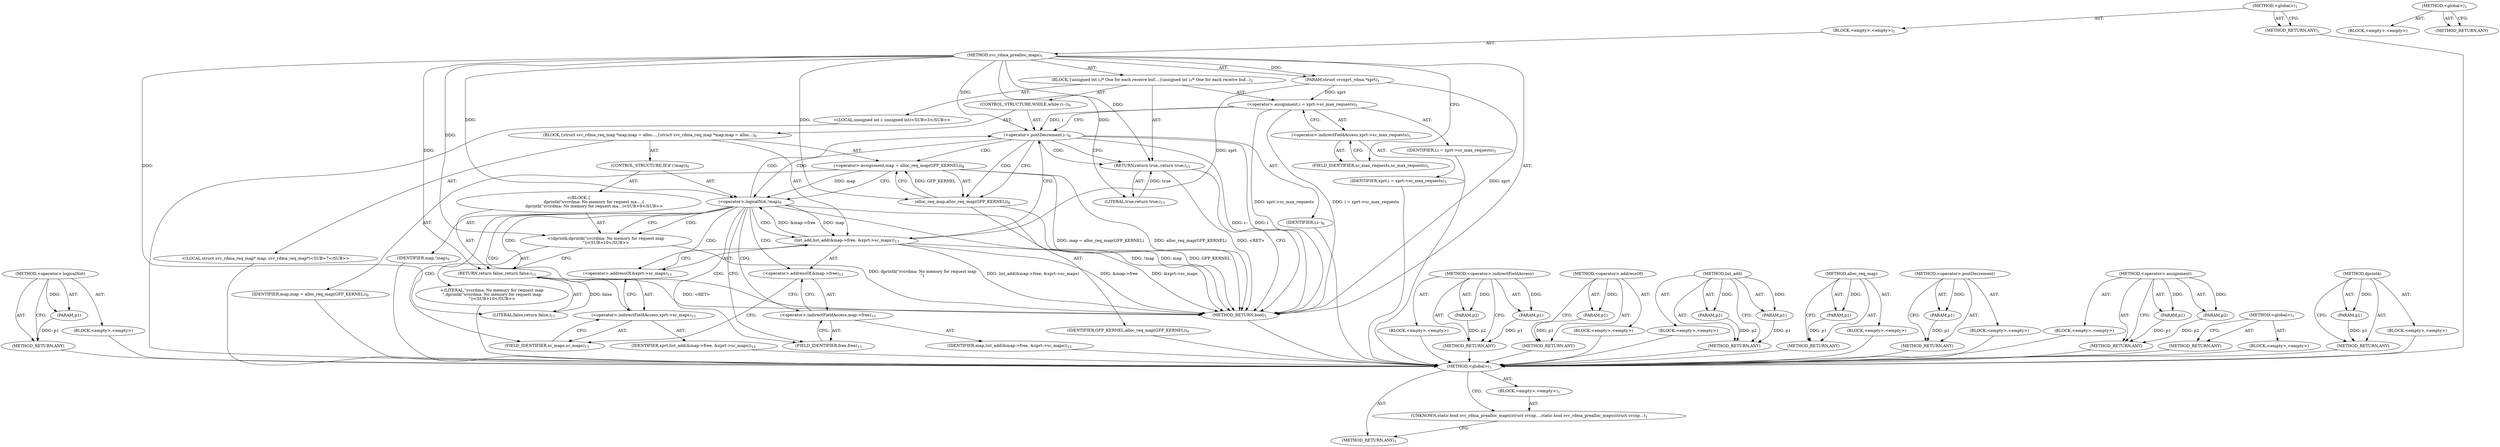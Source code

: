 digraph "&lt;global&gt;" {
vulnerable_88 [label=<(METHOD,&lt;operator&gt;.logicalNot)>];
vulnerable_89 [label=<(PARAM,p1)>];
vulnerable_90 [label=<(BLOCK,&lt;empty&gt;,&lt;empty&gt;)>];
vulnerable_91 [label=<(METHOD_RETURN,ANY)>];
vulnerable_6 [label=<(METHOD,&lt;global&gt;)<SUB>1</SUB>>];
vulnerable_7 [label=<(BLOCK,&lt;empty&gt;,&lt;empty&gt;)<SUB>1</SUB>>];
vulnerable_8 [label=<(METHOD,svc_rdma_prealloc_maps)<SUB>1</SUB>>];
vulnerable_9 [label=<(PARAM,struct svcxprt_rdma *xprt)<SUB>1</SUB>>];
vulnerable_10 [label=<(BLOCK,{
	unsigned int i;
	/* One for each receive buf...,{
	unsigned int i;
	/* One for each receive buf...)<SUB>2</SUB>>];
vulnerable_11 [label="<(LOCAL,unsigned int i: unsigned int)<SUB>3</SUB>>"];
vulnerable_12 [label=<(&lt;operator&gt;.assignment,i = xprt-&gt;sc_max_requests)<SUB>5</SUB>>];
vulnerable_13 [label=<(IDENTIFIER,i,i = xprt-&gt;sc_max_requests)<SUB>5</SUB>>];
vulnerable_14 [label=<(&lt;operator&gt;.indirectFieldAccess,xprt-&gt;sc_max_requests)<SUB>5</SUB>>];
vulnerable_15 [label=<(IDENTIFIER,xprt,i = xprt-&gt;sc_max_requests)<SUB>5</SUB>>];
vulnerable_16 [label=<(FIELD_IDENTIFIER,sc_max_requests,sc_max_requests)<SUB>5</SUB>>];
vulnerable_17 [label=<(CONTROL_STRUCTURE,WHILE,while (i--))<SUB>6</SUB>>];
vulnerable_18 [label=<(&lt;operator&gt;.postDecrement,i--)<SUB>6</SUB>>];
vulnerable_19 [label=<(IDENTIFIER,i,i--)<SUB>6</SUB>>];
vulnerable_20 [label=<(BLOCK,{
		struct svc_rdma_req_map *map;
		map = alloc...,{
		struct svc_rdma_req_map *map;
		map = alloc...)<SUB>6</SUB>>];
vulnerable_21 [label="<(LOCAL,struct svc_rdma_req_map* map: svc_rdma_req_map*)<SUB>7</SUB>>"];
vulnerable_22 [label=<(&lt;operator&gt;.assignment,map = alloc_req_map(GFP_KERNEL))<SUB>8</SUB>>];
vulnerable_23 [label=<(IDENTIFIER,map,map = alloc_req_map(GFP_KERNEL))<SUB>8</SUB>>];
vulnerable_24 [label=<(alloc_req_map,alloc_req_map(GFP_KERNEL))<SUB>8</SUB>>];
vulnerable_25 [label=<(IDENTIFIER,GFP_KERNEL,alloc_req_map(GFP_KERNEL))<SUB>8</SUB>>];
vulnerable_26 [label=<(CONTROL_STRUCTURE,IF,if (!map))<SUB>9</SUB>>];
vulnerable_27 [label=<(&lt;operator&gt;.logicalNot,!map)<SUB>9</SUB>>];
vulnerable_28 [label=<(IDENTIFIER,map,!map)<SUB>9</SUB>>];
vulnerable_29 [label="<(BLOCK,{
			dprintk(&quot;svcrdma: No memory for request ma...,{
			dprintk(&quot;svcrdma: No memory for request ma...)<SUB>9</SUB>>"];
vulnerable_30 [label="<(dprintk,dprintk(&quot;svcrdma: No memory for request map\n&quot;))<SUB>10</SUB>>"];
vulnerable_31 [label="<(LITERAL,&quot;svcrdma: No memory for request map\n&quot;,dprintk(&quot;svcrdma: No memory for request map\n&quot;))<SUB>10</SUB>>"];
vulnerable_32 [label=<(RETURN,return false;,return false;)<SUB>11</SUB>>];
vulnerable_33 [label=<(LITERAL,false,return false;)<SUB>11</SUB>>];
vulnerable_34 [label=<(list_add,list_add(&amp;map-&gt;free, &amp;xprt-&gt;sc_maps))<SUB>13</SUB>>];
vulnerable_35 [label=<(&lt;operator&gt;.addressOf,&amp;map-&gt;free)<SUB>13</SUB>>];
vulnerable_36 [label=<(&lt;operator&gt;.indirectFieldAccess,map-&gt;free)<SUB>13</SUB>>];
vulnerable_37 [label=<(IDENTIFIER,map,list_add(&amp;map-&gt;free, &amp;xprt-&gt;sc_maps))<SUB>13</SUB>>];
vulnerable_38 [label=<(FIELD_IDENTIFIER,free,free)<SUB>13</SUB>>];
vulnerable_39 [label=<(&lt;operator&gt;.addressOf,&amp;xprt-&gt;sc_maps)<SUB>13</SUB>>];
vulnerable_40 [label=<(&lt;operator&gt;.indirectFieldAccess,xprt-&gt;sc_maps)<SUB>13</SUB>>];
vulnerable_41 [label=<(IDENTIFIER,xprt,list_add(&amp;map-&gt;free, &amp;xprt-&gt;sc_maps))<SUB>13</SUB>>];
vulnerable_42 [label=<(FIELD_IDENTIFIER,sc_maps,sc_maps)<SUB>13</SUB>>];
vulnerable_43 [label=<(RETURN,return true;,return true;)<SUB>15</SUB>>];
vulnerable_44 [label=<(LITERAL,true,return true;)<SUB>15</SUB>>];
vulnerable_45 [label=<(METHOD_RETURN,bool)<SUB>1</SUB>>];
vulnerable_47 [label=<(METHOD_RETURN,ANY)<SUB>1</SUB>>];
vulnerable_75 [label=<(METHOD,&lt;operator&gt;.indirectFieldAccess)>];
vulnerable_76 [label=<(PARAM,p1)>];
vulnerable_77 [label=<(PARAM,p2)>];
vulnerable_78 [label=<(BLOCK,&lt;empty&gt;,&lt;empty&gt;)>];
vulnerable_79 [label=<(METHOD_RETURN,ANY)>];
vulnerable_101 [label=<(METHOD,&lt;operator&gt;.addressOf)>];
vulnerable_102 [label=<(PARAM,p1)>];
vulnerable_103 [label=<(BLOCK,&lt;empty&gt;,&lt;empty&gt;)>];
vulnerable_104 [label=<(METHOD_RETURN,ANY)>];
vulnerable_96 [label=<(METHOD,list_add)>];
vulnerable_97 [label=<(PARAM,p1)>];
vulnerable_98 [label=<(PARAM,p2)>];
vulnerable_99 [label=<(BLOCK,&lt;empty&gt;,&lt;empty&gt;)>];
vulnerable_100 [label=<(METHOD_RETURN,ANY)>];
vulnerable_84 [label=<(METHOD,alloc_req_map)>];
vulnerable_85 [label=<(PARAM,p1)>];
vulnerable_86 [label=<(BLOCK,&lt;empty&gt;,&lt;empty&gt;)>];
vulnerable_87 [label=<(METHOD_RETURN,ANY)>];
vulnerable_80 [label=<(METHOD,&lt;operator&gt;.postDecrement)>];
vulnerable_81 [label=<(PARAM,p1)>];
vulnerable_82 [label=<(BLOCK,&lt;empty&gt;,&lt;empty&gt;)>];
vulnerable_83 [label=<(METHOD_RETURN,ANY)>];
vulnerable_70 [label=<(METHOD,&lt;operator&gt;.assignment)>];
vulnerable_71 [label=<(PARAM,p1)>];
vulnerable_72 [label=<(PARAM,p2)>];
vulnerable_73 [label=<(BLOCK,&lt;empty&gt;,&lt;empty&gt;)>];
vulnerable_74 [label=<(METHOD_RETURN,ANY)>];
vulnerable_64 [label=<(METHOD,&lt;global&gt;)<SUB>1</SUB>>];
vulnerable_65 [label=<(BLOCK,&lt;empty&gt;,&lt;empty&gt;)>];
vulnerable_66 [label=<(METHOD_RETURN,ANY)>];
vulnerable_92 [label=<(METHOD,dprintk)>];
vulnerable_93 [label=<(PARAM,p1)>];
vulnerable_94 [label=<(BLOCK,&lt;empty&gt;,&lt;empty&gt;)>];
vulnerable_95 [label=<(METHOD_RETURN,ANY)>];
fixed_6 [label=<(METHOD,&lt;global&gt;)<SUB>1</SUB>>];
fixed_7 [label=<(BLOCK,&lt;empty&gt;,&lt;empty&gt;)<SUB>1</SUB>>];
fixed_8 [label=<(UNKNOWN,static bool svc_rdma_prealloc_maps(struct svcxp...,static bool svc_rdma_prealloc_maps(struct svcxp...)<SUB>1</SUB>>];
fixed_9 [label=<(METHOD_RETURN,ANY)<SUB>1</SUB>>];
fixed_14 [label=<(METHOD,&lt;global&gt;)<SUB>1</SUB>>];
fixed_15 [label=<(BLOCK,&lt;empty&gt;,&lt;empty&gt;)>];
fixed_16 [label=<(METHOD_RETURN,ANY)>];
vulnerable_88 -> vulnerable_89  [key=0, label="AST: "];
vulnerable_88 -> vulnerable_89  [key=1, label="DDG: "];
vulnerable_88 -> vulnerable_90  [key=0, label="AST: "];
vulnerable_88 -> vulnerable_91  [key=0, label="AST: "];
vulnerable_88 -> vulnerable_91  [key=1, label="CFG: "];
vulnerable_89 -> vulnerable_91  [key=0, label="DDG: p1"];
vulnerable_90 -> fixed_6  [key=0];
vulnerable_91 -> fixed_6  [key=0];
vulnerable_6 -> vulnerable_7  [key=0, label="AST: "];
vulnerable_6 -> vulnerable_47  [key=0, label="AST: "];
vulnerable_6 -> vulnerable_47  [key=1, label="CFG: "];
vulnerable_7 -> vulnerable_8  [key=0, label="AST: "];
vulnerable_8 -> vulnerable_9  [key=0, label="AST: "];
vulnerable_8 -> vulnerable_9  [key=1, label="DDG: "];
vulnerable_8 -> vulnerable_10  [key=0, label="AST: "];
vulnerable_8 -> vulnerable_45  [key=0, label="AST: "];
vulnerable_8 -> vulnerable_16  [key=0, label="CFG: "];
vulnerable_8 -> vulnerable_43  [key=0, label="DDG: "];
vulnerable_8 -> vulnerable_44  [key=0, label="DDG: "];
vulnerable_8 -> vulnerable_18  [key=0, label="DDG: "];
vulnerable_8 -> vulnerable_24  [key=0, label="DDG: "];
vulnerable_8 -> vulnerable_27  [key=0, label="DDG: "];
vulnerable_8 -> vulnerable_32  [key=0, label="DDG: "];
vulnerable_8 -> vulnerable_30  [key=0, label="DDG: "];
vulnerable_8 -> vulnerable_33  [key=0, label="DDG: "];
vulnerable_9 -> vulnerable_45  [key=0, label="DDG: xprt"];
vulnerable_9 -> vulnerable_12  [key=0, label="DDG: xprt"];
vulnerable_9 -> vulnerable_34  [key=0, label="DDG: xprt"];
vulnerable_10 -> vulnerable_11  [key=0, label="AST: "];
vulnerable_10 -> vulnerable_12  [key=0, label="AST: "];
vulnerable_10 -> vulnerable_17  [key=0, label="AST: "];
vulnerable_10 -> vulnerable_43  [key=0, label="AST: "];
vulnerable_11 -> fixed_6  [key=0];
vulnerable_12 -> vulnerable_13  [key=0, label="AST: "];
vulnerable_12 -> vulnerable_14  [key=0, label="AST: "];
vulnerable_12 -> vulnerable_18  [key=0, label="CFG: "];
vulnerable_12 -> vulnerable_18  [key=1, label="DDG: i"];
vulnerable_12 -> vulnerable_45  [key=0, label="DDG: xprt-&gt;sc_max_requests"];
vulnerable_12 -> vulnerable_45  [key=1, label="DDG: i = xprt-&gt;sc_max_requests"];
vulnerable_13 -> fixed_6  [key=0];
vulnerable_14 -> vulnerable_15  [key=0, label="AST: "];
vulnerable_14 -> vulnerable_16  [key=0, label="AST: "];
vulnerable_14 -> vulnerable_12  [key=0, label="CFG: "];
vulnerable_15 -> fixed_6  [key=0];
vulnerable_16 -> vulnerable_14  [key=0, label="CFG: "];
vulnerable_17 -> vulnerable_18  [key=0, label="AST: "];
vulnerable_17 -> vulnerable_20  [key=0, label="AST: "];
vulnerable_18 -> vulnerable_19  [key=0, label="AST: "];
vulnerable_18 -> vulnerable_24  [key=0, label="CFG: "];
vulnerable_18 -> vulnerable_24  [key=1, label="CDG: "];
vulnerable_18 -> vulnerable_43  [key=0, label="CFG: "];
vulnerable_18 -> vulnerable_43  [key=1, label="CDG: "];
vulnerable_18 -> vulnerable_45  [key=0, label="DDG: i"];
vulnerable_18 -> vulnerable_45  [key=1, label="DDG: i--"];
vulnerable_18 -> vulnerable_22  [key=0, label="CDG: "];
vulnerable_18 -> vulnerable_27  [key=0, label="CDG: "];
vulnerable_19 -> fixed_6  [key=0];
vulnerable_20 -> vulnerable_21  [key=0, label="AST: "];
vulnerable_20 -> vulnerable_22  [key=0, label="AST: "];
vulnerable_20 -> vulnerable_26  [key=0, label="AST: "];
vulnerable_20 -> vulnerable_34  [key=0, label="AST: "];
vulnerable_21 -> fixed_6  [key=0];
vulnerable_22 -> vulnerable_23  [key=0, label="AST: "];
vulnerable_22 -> vulnerable_24  [key=0, label="AST: "];
vulnerable_22 -> vulnerable_27  [key=0, label="CFG: "];
vulnerable_22 -> vulnerable_27  [key=1, label="DDG: map"];
vulnerable_22 -> vulnerable_45  [key=0, label="DDG: alloc_req_map(GFP_KERNEL)"];
vulnerable_22 -> vulnerable_45  [key=1, label="DDG: map = alloc_req_map(GFP_KERNEL)"];
vulnerable_23 -> fixed_6  [key=0];
vulnerable_24 -> vulnerable_25  [key=0, label="AST: "];
vulnerable_24 -> vulnerable_22  [key=0, label="CFG: "];
vulnerable_24 -> vulnerable_22  [key=1, label="DDG: GFP_KERNEL"];
vulnerable_24 -> vulnerable_45  [key=0, label="DDG: GFP_KERNEL"];
vulnerable_25 -> fixed_6  [key=0];
vulnerable_26 -> vulnerable_27  [key=0, label="AST: "];
vulnerable_26 -> vulnerable_29  [key=0, label="AST: "];
vulnerable_27 -> vulnerable_28  [key=0, label="AST: "];
vulnerable_27 -> vulnerable_30  [key=0, label="CFG: "];
vulnerable_27 -> vulnerable_30  [key=1, label="CDG: "];
vulnerable_27 -> vulnerable_38  [key=0, label="CFG: "];
vulnerable_27 -> vulnerable_38  [key=1, label="CDG: "];
vulnerable_27 -> vulnerable_45  [key=0, label="DDG: map"];
vulnerable_27 -> vulnerable_45  [key=1, label="DDG: !map"];
vulnerable_27 -> vulnerable_34  [key=0, label="DDG: map"];
vulnerable_27 -> vulnerable_34  [key=1, label="CDG: "];
vulnerable_27 -> vulnerable_40  [key=0, label="CDG: "];
vulnerable_27 -> vulnerable_32  [key=0, label="CDG: "];
vulnerable_27 -> vulnerable_18  [key=0, label="CDG: "];
vulnerable_27 -> vulnerable_42  [key=0, label="CDG: "];
vulnerable_27 -> vulnerable_36  [key=0, label="CDG: "];
vulnerable_27 -> vulnerable_35  [key=0, label="CDG: "];
vulnerable_27 -> vulnerable_39  [key=0, label="CDG: "];
vulnerable_28 -> fixed_6  [key=0];
vulnerable_29 -> vulnerable_30  [key=0, label="AST: "];
vulnerable_29 -> vulnerable_32  [key=0, label="AST: "];
vulnerable_30 -> vulnerable_31  [key=0, label="AST: "];
vulnerable_30 -> vulnerable_32  [key=0, label="CFG: "];
vulnerable_30 -> vulnerable_45  [key=0, label="DDG: dprintk(&quot;svcrdma: No memory for request map\n&quot;)"];
vulnerable_31 -> fixed_6  [key=0];
vulnerable_32 -> vulnerable_33  [key=0, label="AST: "];
vulnerable_32 -> vulnerable_45  [key=0, label="CFG: "];
vulnerable_32 -> vulnerable_45  [key=1, label="DDG: &lt;RET&gt;"];
vulnerable_33 -> vulnerable_32  [key=0, label="DDG: false"];
vulnerable_34 -> vulnerable_35  [key=0, label="AST: "];
vulnerable_34 -> vulnerable_39  [key=0, label="AST: "];
vulnerable_34 -> vulnerable_18  [key=0, label="CFG: "];
vulnerable_34 -> vulnerable_45  [key=0, label="DDG: &amp;map-&gt;free"];
vulnerable_34 -> vulnerable_45  [key=1, label="DDG: &amp;xprt-&gt;sc_maps"];
vulnerable_34 -> vulnerable_45  [key=2, label="DDG: list_add(&amp;map-&gt;free, &amp;xprt-&gt;sc_maps)"];
vulnerable_34 -> vulnerable_27  [key=0, label="DDG: &amp;map-&gt;free"];
vulnerable_35 -> vulnerable_36  [key=0, label="AST: "];
vulnerable_35 -> vulnerable_42  [key=0, label="CFG: "];
vulnerable_36 -> vulnerable_37  [key=0, label="AST: "];
vulnerable_36 -> vulnerable_38  [key=0, label="AST: "];
vulnerable_36 -> vulnerable_35  [key=0, label="CFG: "];
vulnerable_37 -> fixed_6  [key=0];
vulnerable_38 -> vulnerable_36  [key=0, label="CFG: "];
vulnerable_39 -> vulnerable_40  [key=0, label="AST: "];
vulnerable_39 -> vulnerable_34  [key=0, label="CFG: "];
vulnerable_40 -> vulnerable_41  [key=0, label="AST: "];
vulnerable_40 -> vulnerable_42  [key=0, label="AST: "];
vulnerable_40 -> vulnerable_39  [key=0, label="CFG: "];
vulnerable_41 -> fixed_6  [key=0];
vulnerable_42 -> vulnerable_40  [key=0, label="CFG: "];
vulnerable_43 -> vulnerable_44  [key=0, label="AST: "];
vulnerable_43 -> vulnerable_45  [key=0, label="CFG: "];
vulnerable_43 -> vulnerable_45  [key=1, label="DDG: &lt;RET&gt;"];
vulnerable_44 -> vulnerable_43  [key=0, label="DDG: true"];
vulnerable_45 -> fixed_6  [key=0];
vulnerable_47 -> fixed_6  [key=0];
vulnerable_75 -> vulnerable_76  [key=0, label="AST: "];
vulnerable_75 -> vulnerable_76  [key=1, label="DDG: "];
vulnerable_75 -> vulnerable_78  [key=0, label="AST: "];
vulnerable_75 -> vulnerable_77  [key=0, label="AST: "];
vulnerable_75 -> vulnerable_77  [key=1, label="DDG: "];
vulnerable_75 -> vulnerable_79  [key=0, label="AST: "];
vulnerable_75 -> vulnerable_79  [key=1, label="CFG: "];
vulnerable_76 -> vulnerable_79  [key=0, label="DDG: p1"];
vulnerable_77 -> vulnerable_79  [key=0, label="DDG: p2"];
vulnerable_78 -> fixed_6  [key=0];
vulnerable_79 -> fixed_6  [key=0];
vulnerable_101 -> vulnerable_102  [key=0, label="AST: "];
vulnerable_101 -> vulnerable_102  [key=1, label="DDG: "];
vulnerable_101 -> vulnerable_103  [key=0, label="AST: "];
vulnerable_101 -> vulnerable_104  [key=0, label="AST: "];
vulnerable_101 -> vulnerable_104  [key=1, label="CFG: "];
vulnerable_102 -> vulnerable_104  [key=0, label="DDG: p1"];
vulnerable_103 -> fixed_6  [key=0];
vulnerable_104 -> fixed_6  [key=0];
vulnerable_96 -> vulnerable_97  [key=0, label="AST: "];
vulnerable_96 -> vulnerable_97  [key=1, label="DDG: "];
vulnerable_96 -> vulnerable_99  [key=0, label="AST: "];
vulnerable_96 -> vulnerable_98  [key=0, label="AST: "];
vulnerable_96 -> vulnerable_98  [key=1, label="DDG: "];
vulnerable_96 -> vulnerable_100  [key=0, label="AST: "];
vulnerable_96 -> vulnerable_100  [key=1, label="CFG: "];
vulnerable_97 -> vulnerable_100  [key=0, label="DDG: p1"];
vulnerable_98 -> vulnerable_100  [key=0, label="DDG: p2"];
vulnerable_99 -> fixed_6  [key=0];
vulnerable_100 -> fixed_6  [key=0];
vulnerable_84 -> vulnerable_85  [key=0, label="AST: "];
vulnerable_84 -> vulnerable_85  [key=1, label="DDG: "];
vulnerable_84 -> vulnerable_86  [key=0, label="AST: "];
vulnerable_84 -> vulnerable_87  [key=0, label="AST: "];
vulnerable_84 -> vulnerable_87  [key=1, label="CFG: "];
vulnerable_85 -> vulnerable_87  [key=0, label="DDG: p1"];
vulnerable_86 -> fixed_6  [key=0];
vulnerable_87 -> fixed_6  [key=0];
vulnerable_80 -> vulnerable_81  [key=0, label="AST: "];
vulnerable_80 -> vulnerable_81  [key=1, label="DDG: "];
vulnerable_80 -> vulnerable_82  [key=0, label="AST: "];
vulnerable_80 -> vulnerable_83  [key=0, label="AST: "];
vulnerable_80 -> vulnerable_83  [key=1, label="CFG: "];
vulnerable_81 -> vulnerable_83  [key=0, label="DDG: p1"];
vulnerable_82 -> fixed_6  [key=0];
vulnerable_83 -> fixed_6  [key=0];
vulnerable_70 -> vulnerable_71  [key=0, label="AST: "];
vulnerable_70 -> vulnerable_71  [key=1, label="DDG: "];
vulnerable_70 -> vulnerable_73  [key=0, label="AST: "];
vulnerable_70 -> vulnerable_72  [key=0, label="AST: "];
vulnerable_70 -> vulnerable_72  [key=1, label="DDG: "];
vulnerable_70 -> vulnerable_74  [key=0, label="AST: "];
vulnerable_70 -> vulnerable_74  [key=1, label="CFG: "];
vulnerable_71 -> vulnerable_74  [key=0, label="DDG: p1"];
vulnerable_72 -> vulnerable_74  [key=0, label="DDG: p2"];
vulnerable_73 -> fixed_6  [key=0];
vulnerable_74 -> fixed_6  [key=0];
vulnerable_64 -> vulnerable_65  [key=0, label="AST: "];
vulnerable_64 -> vulnerable_66  [key=0, label="AST: "];
vulnerable_64 -> vulnerable_66  [key=1, label="CFG: "];
vulnerable_65 -> fixed_6  [key=0];
vulnerable_66 -> fixed_6  [key=0];
vulnerable_92 -> vulnerable_93  [key=0, label="AST: "];
vulnerable_92 -> vulnerable_93  [key=1, label="DDG: "];
vulnerable_92 -> vulnerable_94  [key=0, label="AST: "];
vulnerable_92 -> vulnerable_95  [key=0, label="AST: "];
vulnerable_92 -> vulnerable_95  [key=1, label="CFG: "];
vulnerable_93 -> vulnerable_95  [key=0, label="DDG: p1"];
vulnerable_94 -> fixed_6  [key=0];
vulnerable_95 -> fixed_6  [key=0];
fixed_6 -> fixed_7  [key=0, label="AST: "];
fixed_6 -> fixed_9  [key=0, label="AST: "];
fixed_6 -> fixed_8  [key=0, label="CFG: "];
fixed_7 -> fixed_8  [key=0, label="AST: "];
fixed_8 -> fixed_9  [key=0, label="CFG: "];
fixed_14 -> fixed_15  [key=0, label="AST: "];
fixed_14 -> fixed_16  [key=0, label="AST: "];
fixed_14 -> fixed_16  [key=1, label="CFG: "];
}
